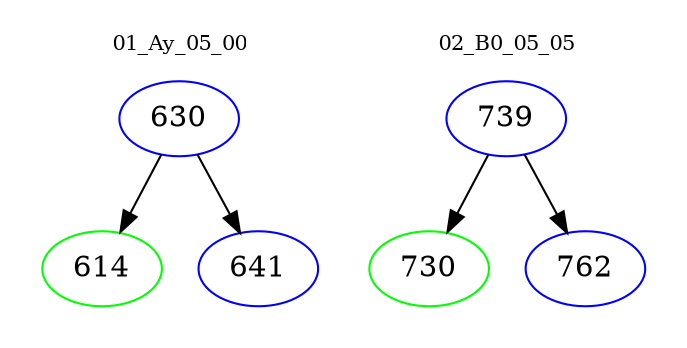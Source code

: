 digraph{
subgraph cluster_0 {
color = white
label = "01_Ay_05_00";
fontsize=10;
T0_630 [label="630", color="blue"]
T0_630 -> T0_614 [color="black"]
T0_614 [label="614", color="green"]
T0_630 -> T0_641 [color="black"]
T0_641 [label="641", color="blue"]
}
subgraph cluster_1 {
color = white
label = "02_B0_05_05";
fontsize=10;
T1_739 [label="739", color="blue"]
T1_739 -> T1_730 [color="black"]
T1_730 [label="730", color="green"]
T1_739 -> T1_762 [color="black"]
T1_762 [label="762", color="blue"]
}
}
